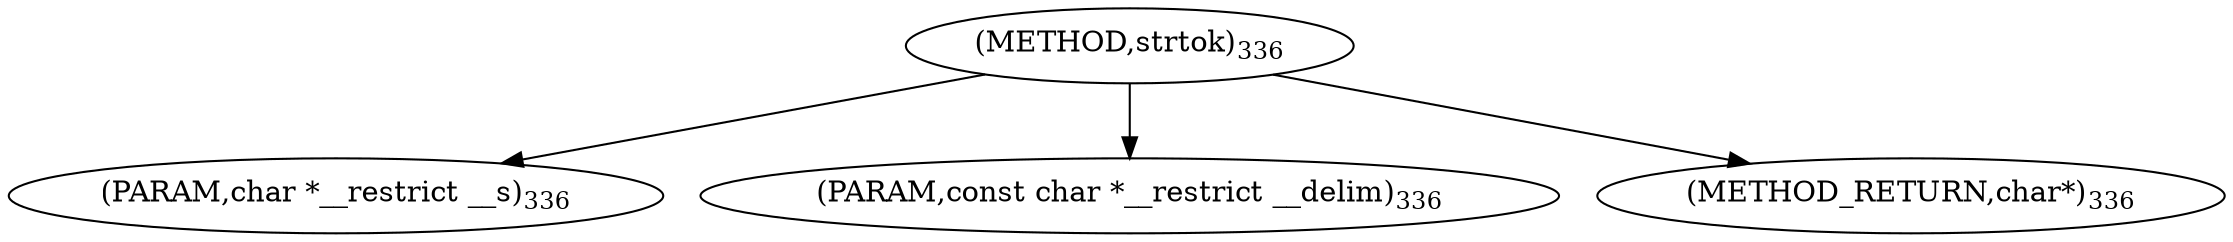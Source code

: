 digraph "strtok" {  
"98884" [label = <(METHOD,strtok)<SUB>336</SUB>> ]
"98885" [label = <(PARAM,char *__restrict __s)<SUB>336</SUB>> ]
"98886" [label = <(PARAM,const char *__restrict __delim)<SUB>336</SUB>> ]
"98887" [label = <(METHOD_RETURN,char*)<SUB>336</SUB>> ]
  "98884" -> "98885" 
  "98884" -> "98886" 
  "98884" -> "98887" 
}
